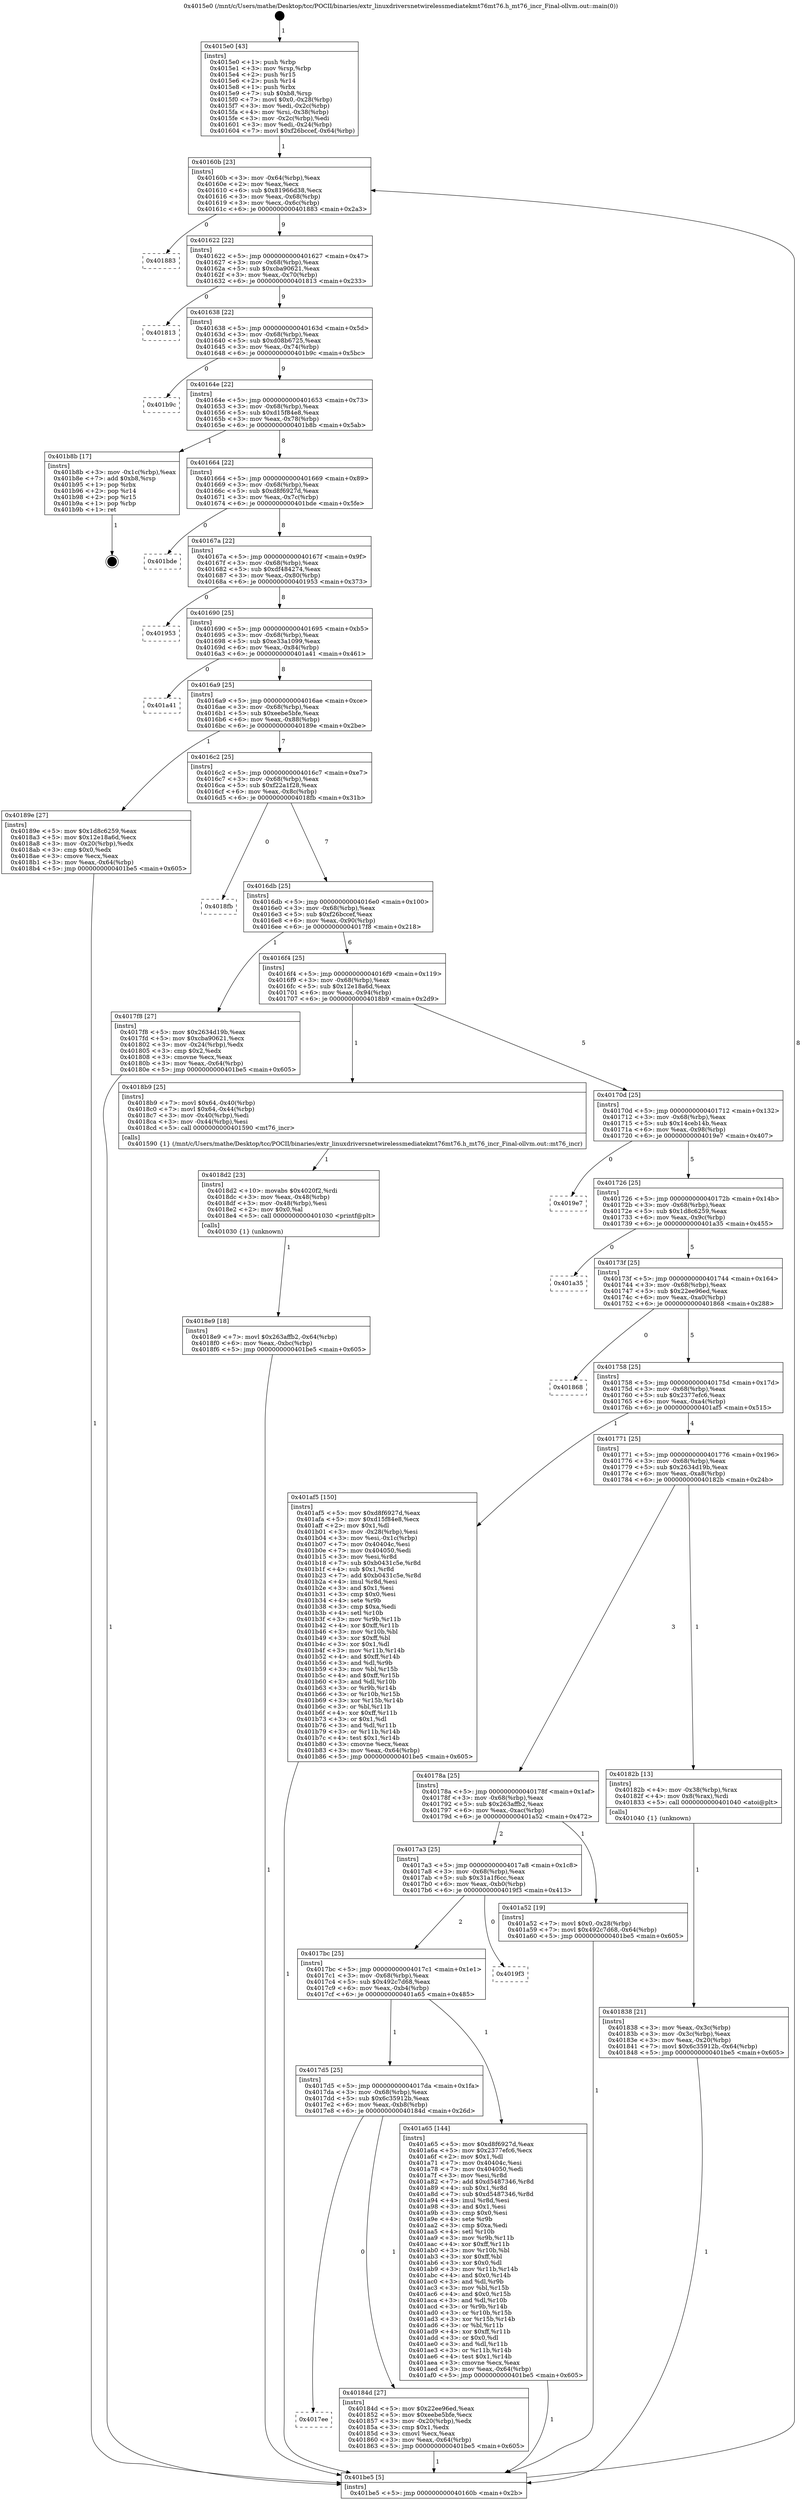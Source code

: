 digraph "0x4015e0" {
  label = "0x4015e0 (/mnt/c/Users/mathe/Desktop/tcc/POCII/binaries/extr_linuxdriversnetwirelessmediatekmt76mt76.h_mt76_incr_Final-ollvm.out::main(0))"
  labelloc = "t"
  node[shape=record]

  Entry [label="",width=0.3,height=0.3,shape=circle,fillcolor=black,style=filled]
  "0x40160b" [label="{
     0x40160b [23]\l
     | [instrs]\l
     &nbsp;&nbsp;0x40160b \<+3\>: mov -0x64(%rbp),%eax\l
     &nbsp;&nbsp;0x40160e \<+2\>: mov %eax,%ecx\l
     &nbsp;&nbsp;0x401610 \<+6\>: sub $0x81966d38,%ecx\l
     &nbsp;&nbsp;0x401616 \<+3\>: mov %eax,-0x68(%rbp)\l
     &nbsp;&nbsp;0x401619 \<+3\>: mov %ecx,-0x6c(%rbp)\l
     &nbsp;&nbsp;0x40161c \<+6\>: je 0000000000401883 \<main+0x2a3\>\l
  }"]
  "0x401883" [label="{
     0x401883\l
  }", style=dashed]
  "0x401622" [label="{
     0x401622 [22]\l
     | [instrs]\l
     &nbsp;&nbsp;0x401622 \<+5\>: jmp 0000000000401627 \<main+0x47\>\l
     &nbsp;&nbsp;0x401627 \<+3\>: mov -0x68(%rbp),%eax\l
     &nbsp;&nbsp;0x40162a \<+5\>: sub $0xcba90621,%eax\l
     &nbsp;&nbsp;0x40162f \<+3\>: mov %eax,-0x70(%rbp)\l
     &nbsp;&nbsp;0x401632 \<+6\>: je 0000000000401813 \<main+0x233\>\l
  }"]
  Exit [label="",width=0.3,height=0.3,shape=circle,fillcolor=black,style=filled,peripheries=2]
  "0x401813" [label="{
     0x401813\l
  }", style=dashed]
  "0x401638" [label="{
     0x401638 [22]\l
     | [instrs]\l
     &nbsp;&nbsp;0x401638 \<+5\>: jmp 000000000040163d \<main+0x5d\>\l
     &nbsp;&nbsp;0x40163d \<+3\>: mov -0x68(%rbp),%eax\l
     &nbsp;&nbsp;0x401640 \<+5\>: sub $0xd08b6725,%eax\l
     &nbsp;&nbsp;0x401645 \<+3\>: mov %eax,-0x74(%rbp)\l
     &nbsp;&nbsp;0x401648 \<+6\>: je 0000000000401b9c \<main+0x5bc\>\l
  }"]
  "0x4018e9" [label="{
     0x4018e9 [18]\l
     | [instrs]\l
     &nbsp;&nbsp;0x4018e9 \<+7\>: movl $0x263affb2,-0x64(%rbp)\l
     &nbsp;&nbsp;0x4018f0 \<+6\>: mov %eax,-0xbc(%rbp)\l
     &nbsp;&nbsp;0x4018f6 \<+5\>: jmp 0000000000401be5 \<main+0x605\>\l
  }"]
  "0x401b9c" [label="{
     0x401b9c\l
  }", style=dashed]
  "0x40164e" [label="{
     0x40164e [22]\l
     | [instrs]\l
     &nbsp;&nbsp;0x40164e \<+5\>: jmp 0000000000401653 \<main+0x73\>\l
     &nbsp;&nbsp;0x401653 \<+3\>: mov -0x68(%rbp),%eax\l
     &nbsp;&nbsp;0x401656 \<+5\>: sub $0xd15f84e8,%eax\l
     &nbsp;&nbsp;0x40165b \<+3\>: mov %eax,-0x78(%rbp)\l
     &nbsp;&nbsp;0x40165e \<+6\>: je 0000000000401b8b \<main+0x5ab\>\l
  }"]
  "0x4018d2" [label="{
     0x4018d2 [23]\l
     | [instrs]\l
     &nbsp;&nbsp;0x4018d2 \<+10\>: movabs $0x4020f2,%rdi\l
     &nbsp;&nbsp;0x4018dc \<+3\>: mov %eax,-0x48(%rbp)\l
     &nbsp;&nbsp;0x4018df \<+3\>: mov -0x48(%rbp),%esi\l
     &nbsp;&nbsp;0x4018e2 \<+2\>: mov $0x0,%al\l
     &nbsp;&nbsp;0x4018e4 \<+5\>: call 0000000000401030 \<printf@plt\>\l
     | [calls]\l
     &nbsp;&nbsp;0x401030 \{1\} (unknown)\l
  }"]
  "0x401b8b" [label="{
     0x401b8b [17]\l
     | [instrs]\l
     &nbsp;&nbsp;0x401b8b \<+3\>: mov -0x1c(%rbp),%eax\l
     &nbsp;&nbsp;0x401b8e \<+7\>: add $0xb8,%rsp\l
     &nbsp;&nbsp;0x401b95 \<+1\>: pop %rbx\l
     &nbsp;&nbsp;0x401b96 \<+2\>: pop %r14\l
     &nbsp;&nbsp;0x401b98 \<+2\>: pop %r15\l
     &nbsp;&nbsp;0x401b9a \<+1\>: pop %rbp\l
     &nbsp;&nbsp;0x401b9b \<+1\>: ret\l
  }"]
  "0x401664" [label="{
     0x401664 [22]\l
     | [instrs]\l
     &nbsp;&nbsp;0x401664 \<+5\>: jmp 0000000000401669 \<main+0x89\>\l
     &nbsp;&nbsp;0x401669 \<+3\>: mov -0x68(%rbp),%eax\l
     &nbsp;&nbsp;0x40166c \<+5\>: sub $0xd8f6927d,%eax\l
     &nbsp;&nbsp;0x401671 \<+3\>: mov %eax,-0x7c(%rbp)\l
     &nbsp;&nbsp;0x401674 \<+6\>: je 0000000000401bde \<main+0x5fe\>\l
  }"]
  "0x4017ee" [label="{
     0x4017ee\l
  }", style=dashed]
  "0x401bde" [label="{
     0x401bde\l
  }", style=dashed]
  "0x40167a" [label="{
     0x40167a [22]\l
     | [instrs]\l
     &nbsp;&nbsp;0x40167a \<+5\>: jmp 000000000040167f \<main+0x9f\>\l
     &nbsp;&nbsp;0x40167f \<+3\>: mov -0x68(%rbp),%eax\l
     &nbsp;&nbsp;0x401682 \<+5\>: sub $0xdf484274,%eax\l
     &nbsp;&nbsp;0x401687 \<+3\>: mov %eax,-0x80(%rbp)\l
     &nbsp;&nbsp;0x40168a \<+6\>: je 0000000000401953 \<main+0x373\>\l
  }"]
  "0x40184d" [label="{
     0x40184d [27]\l
     | [instrs]\l
     &nbsp;&nbsp;0x40184d \<+5\>: mov $0x22ee96ed,%eax\l
     &nbsp;&nbsp;0x401852 \<+5\>: mov $0xeebe5bfe,%ecx\l
     &nbsp;&nbsp;0x401857 \<+3\>: mov -0x20(%rbp),%edx\l
     &nbsp;&nbsp;0x40185a \<+3\>: cmp $0x1,%edx\l
     &nbsp;&nbsp;0x40185d \<+3\>: cmovl %ecx,%eax\l
     &nbsp;&nbsp;0x401860 \<+3\>: mov %eax,-0x64(%rbp)\l
     &nbsp;&nbsp;0x401863 \<+5\>: jmp 0000000000401be5 \<main+0x605\>\l
  }"]
  "0x401953" [label="{
     0x401953\l
  }", style=dashed]
  "0x401690" [label="{
     0x401690 [25]\l
     | [instrs]\l
     &nbsp;&nbsp;0x401690 \<+5\>: jmp 0000000000401695 \<main+0xb5\>\l
     &nbsp;&nbsp;0x401695 \<+3\>: mov -0x68(%rbp),%eax\l
     &nbsp;&nbsp;0x401698 \<+5\>: sub $0xe33a1099,%eax\l
     &nbsp;&nbsp;0x40169d \<+6\>: mov %eax,-0x84(%rbp)\l
     &nbsp;&nbsp;0x4016a3 \<+6\>: je 0000000000401a41 \<main+0x461\>\l
  }"]
  "0x4017d5" [label="{
     0x4017d5 [25]\l
     | [instrs]\l
     &nbsp;&nbsp;0x4017d5 \<+5\>: jmp 00000000004017da \<main+0x1fa\>\l
     &nbsp;&nbsp;0x4017da \<+3\>: mov -0x68(%rbp),%eax\l
     &nbsp;&nbsp;0x4017dd \<+5\>: sub $0x6c35912b,%eax\l
     &nbsp;&nbsp;0x4017e2 \<+6\>: mov %eax,-0xb8(%rbp)\l
     &nbsp;&nbsp;0x4017e8 \<+6\>: je 000000000040184d \<main+0x26d\>\l
  }"]
  "0x401a41" [label="{
     0x401a41\l
  }", style=dashed]
  "0x4016a9" [label="{
     0x4016a9 [25]\l
     | [instrs]\l
     &nbsp;&nbsp;0x4016a9 \<+5\>: jmp 00000000004016ae \<main+0xce\>\l
     &nbsp;&nbsp;0x4016ae \<+3\>: mov -0x68(%rbp),%eax\l
     &nbsp;&nbsp;0x4016b1 \<+5\>: sub $0xeebe5bfe,%eax\l
     &nbsp;&nbsp;0x4016b6 \<+6\>: mov %eax,-0x88(%rbp)\l
     &nbsp;&nbsp;0x4016bc \<+6\>: je 000000000040189e \<main+0x2be\>\l
  }"]
  "0x401a65" [label="{
     0x401a65 [144]\l
     | [instrs]\l
     &nbsp;&nbsp;0x401a65 \<+5\>: mov $0xd8f6927d,%eax\l
     &nbsp;&nbsp;0x401a6a \<+5\>: mov $0x2377efc6,%ecx\l
     &nbsp;&nbsp;0x401a6f \<+2\>: mov $0x1,%dl\l
     &nbsp;&nbsp;0x401a71 \<+7\>: mov 0x40404c,%esi\l
     &nbsp;&nbsp;0x401a78 \<+7\>: mov 0x404050,%edi\l
     &nbsp;&nbsp;0x401a7f \<+3\>: mov %esi,%r8d\l
     &nbsp;&nbsp;0x401a82 \<+7\>: add $0xd5487346,%r8d\l
     &nbsp;&nbsp;0x401a89 \<+4\>: sub $0x1,%r8d\l
     &nbsp;&nbsp;0x401a8d \<+7\>: sub $0xd5487346,%r8d\l
     &nbsp;&nbsp;0x401a94 \<+4\>: imul %r8d,%esi\l
     &nbsp;&nbsp;0x401a98 \<+3\>: and $0x1,%esi\l
     &nbsp;&nbsp;0x401a9b \<+3\>: cmp $0x0,%esi\l
     &nbsp;&nbsp;0x401a9e \<+4\>: sete %r9b\l
     &nbsp;&nbsp;0x401aa2 \<+3\>: cmp $0xa,%edi\l
     &nbsp;&nbsp;0x401aa5 \<+4\>: setl %r10b\l
     &nbsp;&nbsp;0x401aa9 \<+3\>: mov %r9b,%r11b\l
     &nbsp;&nbsp;0x401aac \<+4\>: xor $0xff,%r11b\l
     &nbsp;&nbsp;0x401ab0 \<+3\>: mov %r10b,%bl\l
     &nbsp;&nbsp;0x401ab3 \<+3\>: xor $0xff,%bl\l
     &nbsp;&nbsp;0x401ab6 \<+3\>: xor $0x0,%dl\l
     &nbsp;&nbsp;0x401ab9 \<+3\>: mov %r11b,%r14b\l
     &nbsp;&nbsp;0x401abc \<+4\>: and $0x0,%r14b\l
     &nbsp;&nbsp;0x401ac0 \<+3\>: and %dl,%r9b\l
     &nbsp;&nbsp;0x401ac3 \<+3\>: mov %bl,%r15b\l
     &nbsp;&nbsp;0x401ac6 \<+4\>: and $0x0,%r15b\l
     &nbsp;&nbsp;0x401aca \<+3\>: and %dl,%r10b\l
     &nbsp;&nbsp;0x401acd \<+3\>: or %r9b,%r14b\l
     &nbsp;&nbsp;0x401ad0 \<+3\>: or %r10b,%r15b\l
     &nbsp;&nbsp;0x401ad3 \<+3\>: xor %r15b,%r14b\l
     &nbsp;&nbsp;0x401ad6 \<+3\>: or %bl,%r11b\l
     &nbsp;&nbsp;0x401ad9 \<+4\>: xor $0xff,%r11b\l
     &nbsp;&nbsp;0x401add \<+3\>: or $0x0,%dl\l
     &nbsp;&nbsp;0x401ae0 \<+3\>: and %dl,%r11b\l
     &nbsp;&nbsp;0x401ae3 \<+3\>: or %r11b,%r14b\l
     &nbsp;&nbsp;0x401ae6 \<+4\>: test $0x1,%r14b\l
     &nbsp;&nbsp;0x401aea \<+3\>: cmovne %ecx,%eax\l
     &nbsp;&nbsp;0x401aed \<+3\>: mov %eax,-0x64(%rbp)\l
     &nbsp;&nbsp;0x401af0 \<+5\>: jmp 0000000000401be5 \<main+0x605\>\l
  }"]
  "0x40189e" [label="{
     0x40189e [27]\l
     | [instrs]\l
     &nbsp;&nbsp;0x40189e \<+5\>: mov $0x1d8c6259,%eax\l
     &nbsp;&nbsp;0x4018a3 \<+5\>: mov $0x12e18a6d,%ecx\l
     &nbsp;&nbsp;0x4018a8 \<+3\>: mov -0x20(%rbp),%edx\l
     &nbsp;&nbsp;0x4018ab \<+3\>: cmp $0x0,%edx\l
     &nbsp;&nbsp;0x4018ae \<+3\>: cmove %ecx,%eax\l
     &nbsp;&nbsp;0x4018b1 \<+3\>: mov %eax,-0x64(%rbp)\l
     &nbsp;&nbsp;0x4018b4 \<+5\>: jmp 0000000000401be5 \<main+0x605\>\l
  }"]
  "0x4016c2" [label="{
     0x4016c2 [25]\l
     | [instrs]\l
     &nbsp;&nbsp;0x4016c2 \<+5\>: jmp 00000000004016c7 \<main+0xe7\>\l
     &nbsp;&nbsp;0x4016c7 \<+3\>: mov -0x68(%rbp),%eax\l
     &nbsp;&nbsp;0x4016ca \<+5\>: sub $0xf22a1f28,%eax\l
     &nbsp;&nbsp;0x4016cf \<+6\>: mov %eax,-0x8c(%rbp)\l
     &nbsp;&nbsp;0x4016d5 \<+6\>: je 00000000004018fb \<main+0x31b\>\l
  }"]
  "0x4017bc" [label="{
     0x4017bc [25]\l
     | [instrs]\l
     &nbsp;&nbsp;0x4017bc \<+5\>: jmp 00000000004017c1 \<main+0x1e1\>\l
     &nbsp;&nbsp;0x4017c1 \<+3\>: mov -0x68(%rbp),%eax\l
     &nbsp;&nbsp;0x4017c4 \<+5\>: sub $0x492c7d68,%eax\l
     &nbsp;&nbsp;0x4017c9 \<+6\>: mov %eax,-0xb4(%rbp)\l
     &nbsp;&nbsp;0x4017cf \<+6\>: je 0000000000401a65 \<main+0x485\>\l
  }"]
  "0x4018fb" [label="{
     0x4018fb\l
  }", style=dashed]
  "0x4016db" [label="{
     0x4016db [25]\l
     | [instrs]\l
     &nbsp;&nbsp;0x4016db \<+5\>: jmp 00000000004016e0 \<main+0x100\>\l
     &nbsp;&nbsp;0x4016e0 \<+3\>: mov -0x68(%rbp),%eax\l
     &nbsp;&nbsp;0x4016e3 \<+5\>: sub $0xf26bccef,%eax\l
     &nbsp;&nbsp;0x4016e8 \<+6\>: mov %eax,-0x90(%rbp)\l
     &nbsp;&nbsp;0x4016ee \<+6\>: je 00000000004017f8 \<main+0x218\>\l
  }"]
  "0x4019f3" [label="{
     0x4019f3\l
  }", style=dashed]
  "0x4017f8" [label="{
     0x4017f8 [27]\l
     | [instrs]\l
     &nbsp;&nbsp;0x4017f8 \<+5\>: mov $0x2634d19b,%eax\l
     &nbsp;&nbsp;0x4017fd \<+5\>: mov $0xcba90621,%ecx\l
     &nbsp;&nbsp;0x401802 \<+3\>: mov -0x24(%rbp),%edx\l
     &nbsp;&nbsp;0x401805 \<+3\>: cmp $0x2,%edx\l
     &nbsp;&nbsp;0x401808 \<+3\>: cmovne %ecx,%eax\l
     &nbsp;&nbsp;0x40180b \<+3\>: mov %eax,-0x64(%rbp)\l
     &nbsp;&nbsp;0x40180e \<+5\>: jmp 0000000000401be5 \<main+0x605\>\l
  }"]
  "0x4016f4" [label="{
     0x4016f4 [25]\l
     | [instrs]\l
     &nbsp;&nbsp;0x4016f4 \<+5\>: jmp 00000000004016f9 \<main+0x119\>\l
     &nbsp;&nbsp;0x4016f9 \<+3\>: mov -0x68(%rbp),%eax\l
     &nbsp;&nbsp;0x4016fc \<+5\>: sub $0x12e18a6d,%eax\l
     &nbsp;&nbsp;0x401701 \<+6\>: mov %eax,-0x94(%rbp)\l
     &nbsp;&nbsp;0x401707 \<+6\>: je 00000000004018b9 \<main+0x2d9\>\l
  }"]
  "0x401be5" [label="{
     0x401be5 [5]\l
     | [instrs]\l
     &nbsp;&nbsp;0x401be5 \<+5\>: jmp 000000000040160b \<main+0x2b\>\l
  }"]
  "0x4015e0" [label="{
     0x4015e0 [43]\l
     | [instrs]\l
     &nbsp;&nbsp;0x4015e0 \<+1\>: push %rbp\l
     &nbsp;&nbsp;0x4015e1 \<+3\>: mov %rsp,%rbp\l
     &nbsp;&nbsp;0x4015e4 \<+2\>: push %r15\l
     &nbsp;&nbsp;0x4015e6 \<+2\>: push %r14\l
     &nbsp;&nbsp;0x4015e8 \<+1\>: push %rbx\l
     &nbsp;&nbsp;0x4015e9 \<+7\>: sub $0xb8,%rsp\l
     &nbsp;&nbsp;0x4015f0 \<+7\>: movl $0x0,-0x28(%rbp)\l
     &nbsp;&nbsp;0x4015f7 \<+3\>: mov %edi,-0x2c(%rbp)\l
     &nbsp;&nbsp;0x4015fa \<+4\>: mov %rsi,-0x38(%rbp)\l
     &nbsp;&nbsp;0x4015fe \<+3\>: mov -0x2c(%rbp),%edi\l
     &nbsp;&nbsp;0x401601 \<+3\>: mov %edi,-0x24(%rbp)\l
     &nbsp;&nbsp;0x401604 \<+7\>: movl $0xf26bccef,-0x64(%rbp)\l
  }"]
  "0x4017a3" [label="{
     0x4017a3 [25]\l
     | [instrs]\l
     &nbsp;&nbsp;0x4017a3 \<+5\>: jmp 00000000004017a8 \<main+0x1c8\>\l
     &nbsp;&nbsp;0x4017a8 \<+3\>: mov -0x68(%rbp),%eax\l
     &nbsp;&nbsp;0x4017ab \<+5\>: sub $0x31a1f6cc,%eax\l
     &nbsp;&nbsp;0x4017b0 \<+6\>: mov %eax,-0xb0(%rbp)\l
     &nbsp;&nbsp;0x4017b6 \<+6\>: je 00000000004019f3 \<main+0x413\>\l
  }"]
  "0x4018b9" [label="{
     0x4018b9 [25]\l
     | [instrs]\l
     &nbsp;&nbsp;0x4018b9 \<+7\>: movl $0x64,-0x40(%rbp)\l
     &nbsp;&nbsp;0x4018c0 \<+7\>: movl $0x64,-0x44(%rbp)\l
     &nbsp;&nbsp;0x4018c7 \<+3\>: mov -0x40(%rbp),%edi\l
     &nbsp;&nbsp;0x4018ca \<+3\>: mov -0x44(%rbp),%esi\l
     &nbsp;&nbsp;0x4018cd \<+5\>: call 0000000000401590 \<mt76_incr\>\l
     | [calls]\l
     &nbsp;&nbsp;0x401590 \{1\} (/mnt/c/Users/mathe/Desktop/tcc/POCII/binaries/extr_linuxdriversnetwirelessmediatekmt76mt76.h_mt76_incr_Final-ollvm.out::mt76_incr)\l
  }"]
  "0x40170d" [label="{
     0x40170d [25]\l
     | [instrs]\l
     &nbsp;&nbsp;0x40170d \<+5\>: jmp 0000000000401712 \<main+0x132\>\l
     &nbsp;&nbsp;0x401712 \<+3\>: mov -0x68(%rbp),%eax\l
     &nbsp;&nbsp;0x401715 \<+5\>: sub $0x14ceb14b,%eax\l
     &nbsp;&nbsp;0x40171a \<+6\>: mov %eax,-0x98(%rbp)\l
     &nbsp;&nbsp;0x401720 \<+6\>: je 00000000004019e7 \<main+0x407\>\l
  }"]
  "0x401a52" [label="{
     0x401a52 [19]\l
     | [instrs]\l
     &nbsp;&nbsp;0x401a52 \<+7\>: movl $0x0,-0x28(%rbp)\l
     &nbsp;&nbsp;0x401a59 \<+7\>: movl $0x492c7d68,-0x64(%rbp)\l
     &nbsp;&nbsp;0x401a60 \<+5\>: jmp 0000000000401be5 \<main+0x605\>\l
  }"]
  "0x4019e7" [label="{
     0x4019e7\l
  }", style=dashed]
  "0x401726" [label="{
     0x401726 [25]\l
     | [instrs]\l
     &nbsp;&nbsp;0x401726 \<+5\>: jmp 000000000040172b \<main+0x14b\>\l
     &nbsp;&nbsp;0x40172b \<+3\>: mov -0x68(%rbp),%eax\l
     &nbsp;&nbsp;0x40172e \<+5\>: sub $0x1d8c6259,%eax\l
     &nbsp;&nbsp;0x401733 \<+6\>: mov %eax,-0x9c(%rbp)\l
     &nbsp;&nbsp;0x401739 \<+6\>: je 0000000000401a35 \<main+0x455\>\l
  }"]
  "0x401838" [label="{
     0x401838 [21]\l
     | [instrs]\l
     &nbsp;&nbsp;0x401838 \<+3\>: mov %eax,-0x3c(%rbp)\l
     &nbsp;&nbsp;0x40183b \<+3\>: mov -0x3c(%rbp),%eax\l
     &nbsp;&nbsp;0x40183e \<+3\>: mov %eax,-0x20(%rbp)\l
     &nbsp;&nbsp;0x401841 \<+7\>: movl $0x6c35912b,-0x64(%rbp)\l
     &nbsp;&nbsp;0x401848 \<+5\>: jmp 0000000000401be5 \<main+0x605\>\l
  }"]
  "0x401a35" [label="{
     0x401a35\l
  }", style=dashed]
  "0x40173f" [label="{
     0x40173f [25]\l
     | [instrs]\l
     &nbsp;&nbsp;0x40173f \<+5\>: jmp 0000000000401744 \<main+0x164\>\l
     &nbsp;&nbsp;0x401744 \<+3\>: mov -0x68(%rbp),%eax\l
     &nbsp;&nbsp;0x401747 \<+5\>: sub $0x22ee96ed,%eax\l
     &nbsp;&nbsp;0x40174c \<+6\>: mov %eax,-0xa0(%rbp)\l
     &nbsp;&nbsp;0x401752 \<+6\>: je 0000000000401868 \<main+0x288\>\l
  }"]
  "0x40178a" [label="{
     0x40178a [25]\l
     | [instrs]\l
     &nbsp;&nbsp;0x40178a \<+5\>: jmp 000000000040178f \<main+0x1af\>\l
     &nbsp;&nbsp;0x40178f \<+3\>: mov -0x68(%rbp),%eax\l
     &nbsp;&nbsp;0x401792 \<+5\>: sub $0x263affb2,%eax\l
     &nbsp;&nbsp;0x401797 \<+6\>: mov %eax,-0xac(%rbp)\l
     &nbsp;&nbsp;0x40179d \<+6\>: je 0000000000401a52 \<main+0x472\>\l
  }"]
  "0x401868" [label="{
     0x401868\l
  }", style=dashed]
  "0x401758" [label="{
     0x401758 [25]\l
     | [instrs]\l
     &nbsp;&nbsp;0x401758 \<+5\>: jmp 000000000040175d \<main+0x17d\>\l
     &nbsp;&nbsp;0x40175d \<+3\>: mov -0x68(%rbp),%eax\l
     &nbsp;&nbsp;0x401760 \<+5\>: sub $0x2377efc6,%eax\l
     &nbsp;&nbsp;0x401765 \<+6\>: mov %eax,-0xa4(%rbp)\l
     &nbsp;&nbsp;0x40176b \<+6\>: je 0000000000401af5 \<main+0x515\>\l
  }"]
  "0x40182b" [label="{
     0x40182b [13]\l
     | [instrs]\l
     &nbsp;&nbsp;0x40182b \<+4\>: mov -0x38(%rbp),%rax\l
     &nbsp;&nbsp;0x40182f \<+4\>: mov 0x8(%rax),%rdi\l
     &nbsp;&nbsp;0x401833 \<+5\>: call 0000000000401040 \<atoi@plt\>\l
     | [calls]\l
     &nbsp;&nbsp;0x401040 \{1\} (unknown)\l
  }"]
  "0x401af5" [label="{
     0x401af5 [150]\l
     | [instrs]\l
     &nbsp;&nbsp;0x401af5 \<+5\>: mov $0xd8f6927d,%eax\l
     &nbsp;&nbsp;0x401afa \<+5\>: mov $0xd15f84e8,%ecx\l
     &nbsp;&nbsp;0x401aff \<+2\>: mov $0x1,%dl\l
     &nbsp;&nbsp;0x401b01 \<+3\>: mov -0x28(%rbp),%esi\l
     &nbsp;&nbsp;0x401b04 \<+3\>: mov %esi,-0x1c(%rbp)\l
     &nbsp;&nbsp;0x401b07 \<+7\>: mov 0x40404c,%esi\l
     &nbsp;&nbsp;0x401b0e \<+7\>: mov 0x404050,%edi\l
     &nbsp;&nbsp;0x401b15 \<+3\>: mov %esi,%r8d\l
     &nbsp;&nbsp;0x401b18 \<+7\>: sub $0xb0431c5e,%r8d\l
     &nbsp;&nbsp;0x401b1f \<+4\>: sub $0x1,%r8d\l
     &nbsp;&nbsp;0x401b23 \<+7\>: add $0xb0431c5e,%r8d\l
     &nbsp;&nbsp;0x401b2a \<+4\>: imul %r8d,%esi\l
     &nbsp;&nbsp;0x401b2e \<+3\>: and $0x1,%esi\l
     &nbsp;&nbsp;0x401b31 \<+3\>: cmp $0x0,%esi\l
     &nbsp;&nbsp;0x401b34 \<+4\>: sete %r9b\l
     &nbsp;&nbsp;0x401b38 \<+3\>: cmp $0xa,%edi\l
     &nbsp;&nbsp;0x401b3b \<+4\>: setl %r10b\l
     &nbsp;&nbsp;0x401b3f \<+3\>: mov %r9b,%r11b\l
     &nbsp;&nbsp;0x401b42 \<+4\>: xor $0xff,%r11b\l
     &nbsp;&nbsp;0x401b46 \<+3\>: mov %r10b,%bl\l
     &nbsp;&nbsp;0x401b49 \<+3\>: xor $0xff,%bl\l
     &nbsp;&nbsp;0x401b4c \<+3\>: xor $0x1,%dl\l
     &nbsp;&nbsp;0x401b4f \<+3\>: mov %r11b,%r14b\l
     &nbsp;&nbsp;0x401b52 \<+4\>: and $0xff,%r14b\l
     &nbsp;&nbsp;0x401b56 \<+3\>: and %dl,%r9b\l
     &nbsp;&nbsp;0x401b59 \<+3\>: mov %bl,%r15b\l
     &nbsp;&nbsp;0x401b5c \<+4\>: and $0xff,%r15b\l
     &nbsp;&nbsp;0x401b60 \<+3\>: and %dl,%r10b\l
     &nbsp;&nbsp;0x401b63 \<+3\>: or %r9b,%r14b\l
     &nbsp;&nbsp;0x401b66 \<+3\>: or %r10b,%r15b\l
     &nbsp;&nbsp;0x401b69 \<+3\>: xor %r15b,%r14b\l
     &nbsp;&nbsp;0x401b6c \<+3\>: or %bl,%r11b\l
     &nbsp;&nbsp;0x401b6f \<+4\>: xor $0xff,%r11b\l
     &nbsp;&nbsp;0x401b73 \<+3\>: or $0x1,%dl\l
     &nbsp;&nbsp;0x401b76 \<+3\>: and %dl,%r11b\l
     &nbsp;&nbsp;0x401b79 \<+3\>: or %r11b,%r14b\l
     &nbsp;&nbsp;0x401b7c \<+4\>: test $0x1,%r14b\l
     &nbsp;&nbsp;0x401b80 \<+3\>: cmovne %ecx,%eax\l
     &nbsp;&nbsp;0x401b83 \<+3\>: mov %eax,-0x64(%rbp)\l
     &nbsp;&nbsp;0x401b86 \<+5\>: jmp 0000000000401be5 \<main+0x605\>\l
  }"]
  "0x401771" [label="{
     0x401771 [25]\l
     | [instrs]\l
     &nbsp;&nbsp;0x401771 \<+5\>: jmp 0000000000401776 \<main+0x196\>\l
     &nbsp;&nbsp;0x401776 \<+3\>: mov -0x68(%rbp),%eax\l
     &nbsp;&nbsp;0x401779 \<+5\>: sub $0x2634d19b,%eax\l
     &nbsp;&nbsp;0x40177e \<+6\>: mov %eax,-0xa8(%rbp)\l
     &nbsp;&nbsp;0x401784 \<+6\>: je 000000000040182b \<main+0x24b\>\l
  }"]
  Entry -> "0x4015e0" [label=" 1"]
  "0x40160b" -> "0x401883" [label=" 0"]
  "0x40160b" -> "0x401622" [label=" 9"]
  "0x401b8b" -> Exit [label=" 1"]
  "0x401622" -> "0x401813" [label=" 0"]
  "0x401622" -> "0x401638" [label=" 9"]
  "0x401af5" -> "0x401be5" [label=" 1"]
  "0x401638" -> "0x401b9c" [label=" 0"]
  "0x401638" -> "0x40164e" [label=" 9"]
  "0x401a65" -> "0x401be5" [label=" 1"]
  "0x40164e" -> "0x401b8b" [label=" 1"]
  "0x40164e" -> "0x401664" [label=" 8"]
  "0x401a52" -> "0x401be5" [label=" 1"]
  "0x401664" -> "0x401bde" [label=" 0"]
  "0x401664" -> "0x40167a" [label=" 8"]
  "0x4018e9" -> "0x401be5" [label=" 1"]
  "0x40167a" -> "0x401953" [label=" 0"]
  "0x40167a" -> "0x401690" [label=" 8"]
  "0x4018d2" -> "0x4018e9" [label=" 1"]
  "0x401690" -> "0x401a41" [label=" 0"]
  "0x401690" -> "0x4016a9" [label=" 8"]
  "0x40189e" -> "0x401be5" [label=" 1"]
  "0x4016a9" -> "0x40189e" [label=" 1"]
  "0x4016a9" -> "0x4016c2" [label=" 7"]
  "0x40184d" -> "0x401be5" [label=" 1"]
  "0x4016c2" -> "0x4018fb" [label=" 0"]
  "0x4016c2" -> "0x4016db" [label=" 7"]
  "0x4017d5" -> "0x40184d" [label=" 1"]
  "0x4016db" -> "0x4017f8" [label=" 1"]
  "0x4016db" -> "0x4016f4" [label=" 6"]
  "0x4017f8" -> "0x401be5" [label=" 1"]
  "0x4015e0" -> "0x40160b" [label=" 1"]
  "0x401be5" -> "0x40160b" [label=" 8"]
  "0x4018b9" -> "0x4018d2" [label=" 1"]
  "0x4016f4" -> "0x4018b9" [label=" 1"]
  "0x4016f4" -> "0x40170d" [label=" 5"]
  "0x4017bc" -> "0x401a65" [label=" 1"]
  "0x40170d" -> "0x4019e7" [label=" 0"]
  "0x40170d" -> "0x401726" [label=" 5"]
  "0x4017d5" -> "0x4017ee" [label=" 0"]
  "0x401726" -> "0x401a35" [label=" 0"]
  "0x401726" -> "0x40173f" [label=" 5"]
  "0x4017a3" -> "0x4019f3" [label=" 0"]
  "0x40173f" -> "0x401868" [label=" 0"]
  "0x40173f" -> "0x401758" [label=" 5"]
  "0x4017bc" -> "0x4017d5" [label=" 1"]
  "0x401758" -> "0x401af5" [label=" 1"]
  "0x401758" -> "0x401771" [label=" 4"]
  "0x40178a" -> "0x4017a3" [label=" 2"]
  "0x401771" -> "0x40182b" [label=" 1"]
  "0x401771" -> "0x40178a" [label=" 3"]
  "0x40182b" -> "0x401838" [label=" 1"]
  "0x401838" -> "0x401be5" [label=" 1"]
  "0x4017a3" -> "0x4017bc" [label=" 2"]
  "0x40178a" -> "0x401a52" [label=" 1"]
}
